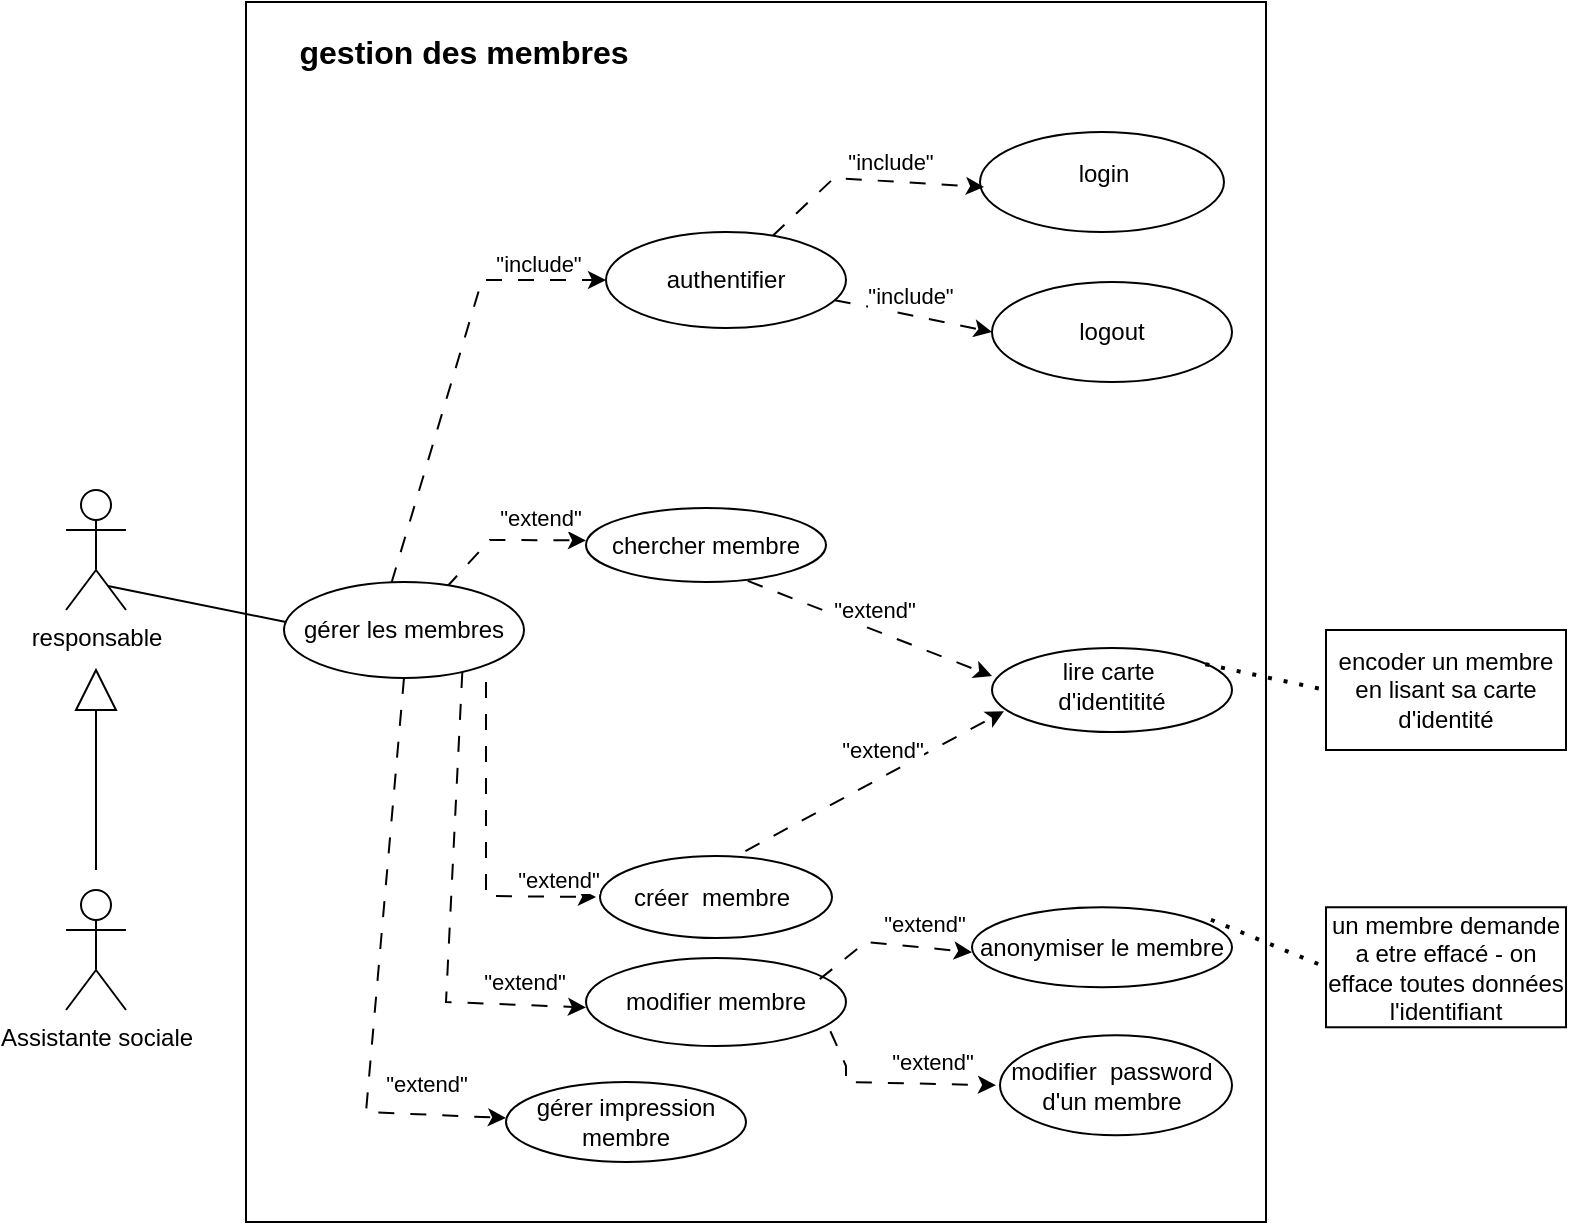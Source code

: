 <mxfile version="27.0.9">
  <diagram name="Page-1" id="1hs5s9o86z9CkmKRlvlU">
    <mxGraphModel dx="989" dy="850" grid="1" gridSize="10" guides="1" tooltips="1" connect="1" arrows="1" fold="1" page="1" pageScale="1" pageWidth="827" pageHeight="1169" math="0" shadow="0">
      <root>
        <mxCell id="0" />
        <mxCell id="1" parent="0" />
        <mxCell id="btM1lx0XyzXvIJkgJt7J-1" value="" style="rounded=0;whiteSpace=wrap;html=1;movable=0;resizable=0;rotatable=0;deletable=0;editable=0;locked=1;connectable=0;" parent="1" vertex="1">
          <mxGeometry x="140" y="110" width="510" height="610" as="geometry" />
        </mxCell>
        <mxCell id="m7XsVHhVL0BLHQTgYPTq-1" value="Assistante sociale" style="shape=umlActor;verticalLabelPosition=bottom;verticalAlign=top;html=1;" parent="1" vertex="1">
          <mxGeometry x="50" y="554" width="30" height="60" as="geometry" />
        </mxCell>
        <mxCell id="m7XsVHhVL0BLHQTgYPTq-2" value="responsable" style="shape=umlActor;verticalLabelPosition=bottom;verticalAlign=top;html=1;" parent="1" vertex="1">
          <mxGeometry x="50" y="354" width="30" height="60" as="geometry" />
        </mxCell>
        <mxCell id="m7XsVHhVL0BLHQTgYPTq-42" value="" style="triangle;whiteSpace=wrap;html=1;rotation=-90;" parent="1" vertex="1">
          <mxGeometry x="55" y="444" width="20" height="20" as="geometry" />
        </mxCell>
        <mxCell id="m7XsVHhVL0BLHQTgYPTq-43" value="" style="endArrow=none;html=1;rounded=0;entryX=0;entryY=0.5;entryDx=0;entryDy=0;" parent="1" target="m7XsVHhVL0BLHQTgYPTq-42" edge="1">
          <mxGeometry width="50" height="50" relative="1" as="geometry">
            <mxPoint x="65" y="544" as="sourcePoint" />
            <mxPoint x="420" y="544" as="targetPoint" />
          </mxGeometry>
        </mxCell>
        <mxCell id="m7XsVHhVL0BLHQTgYPTq-45" value="" style="endArrow=none;html=1;rounded=0;entryX=0;entryY=0.5;entryDx=0;entryDy=0;endFill=0;exitX=0.7;exitY=0.8;exitDx=0;exitDy=0;exitPerimeter=0;" parent="1" target="qTAiq6tPdCWT1Pv06XwH-15" edge="1" source="m7XsVHhVL0BLHQTgYPTq-2">
          <mxGeometry width="50" height="50" relative="1" as="geometry">
            <mxPoint x="110" y="200" as="sourcePoint" />
            <mxPoint x="274.2" y="191.25" as="targetPoint" />
            <Array as="points">
              <mxPoint x="160" y="420" />
            </Array>
          </mxGeometry>
        </mxCell>
        <mxCell id="btM1lx0XyzXvIJkgJt7J-2" value="&lt;font&gt;gestion des membres&lt;/font&gt;" style="text;html=1;align=center;verticalAlign=middle;whiteSpace=wrap;rounded=0;fontSize=16;fontStyle=1" parent="1" vertex="1">
          <mxGeometry x="159" y="120" width="180" height="30" as="geometry" />
        </mxCell>
        <mxCell id="qTAiq6tPdCWT1Pv06XwH-1" value="" style="shape=ellipse;container=1;horizontal=1;horizontalStack=0;resizeParent=1;resizeParentMax=0;resizeLast=0;html=1;dashed=0;collapsible=0;" vertex="1" parent="1">
          <mxGeometry x="507" y="175" width="122" height="50" as="geometry" />
        </mxCell>
        <mxCell id="qTAiq6tPdCWT1Pv06XwH-2" value="login" style="html=1;strokeColor=none;fillColor=none;align=center;verticalAlign=middle;rotatable=0;whiteSpace=wrap;" vertex="1" parent="qTAiq6tPdCWT1Pv06XwH-1">
          <mxGeometry x="2" y="15" width="120" height="12.5" as="geometry" />
        </mxCell>
        <mxCell id="qTAiq6tPdCWT1Pv06XwH-3" value="" style="endArrow=classic;html=1;rounded=0;entryX=0;entryY=1;entryDx=0;entryDy=0;endFill=1;dashed=1;dashPattern=8 8;" edge="1" parent="1" source="qTAiq6tPdCWT1Pv06XwH-30" target="qTAiq6tPdCWT1Pv06XwH-2">
          <mxGeometry width="50" height="50" relative="1" as="geometry">
            <mxPoint x="175" y="205" as="sourcePoint" />
            <mxPoint x="505" y="265" as="targetPoint" />
            <Array as="points">
              <mxPoint x="434" y="198" />
            </Array>
          </mxGeometry>
        </mxCell>
        <mxCell id="qTAiq6tPdCWT1Pv06XwH-4" value="&quot;include&quot;" style="edgeLabel;html=1;align=center;verticalAlign=middle;resizable=0;points=[];" vertex="1" connectable="0" parent="qTAiq6tPdCWT1Pv06XwH-3">
          <mxGeometry x="-0.053" y="-1" relative="1" as="geometry">
            <mxPoint x="14" y="-10" as="offset" />
          </mxGeometry>
        </mxCell>
        <mxCell id="qTAiq6tPdCWT1Pv06XwH-5" value="" style="endArrow=classic;html=1;rounded=0;entryX=0;entryY=0.5;entryDx=0;entryDy=0;endFill=1;dashed=1;dashPattern=8 8;" edge="1" parent="1" source="qTAiq6tPdCWT1Pv06XwH-30" target="qTAiq6tPdCWT1Pv06XwH-17">
          <mxGeometry width="50" height="50" relative="1" as="geometry">
            <mxPoint x="295" y="264" as="sourcePoint" />
            <mxPoint x="459" y="255" as="targetPoint" />
            <Array as="points">
              <mxPoint x="455" y="263" />
            </Array>
          </mxGeometry>
        </mxCell>
        <mxCell id="qTAiq6tPdCWT1Pv06XwH-6" value="&quot;include&quot;" style="edgeLabel;html=1;align=center;verticalAlign=middle;resizable=0;points=[];" vertex="1" connectable="0" parent="qTAiq6tPdCWT1Pv06XwH-5">
          <mxGeometry x="-0.187" y="3" relative="1" as="geometry">
            <mxPoint x="5" y="-6" as="offset" />
          </mxGeometry>
        </mxCell>
        <mxCell id="qTAiq6tPdCWT1Pv06XwH-7" value="" style="endArrow=classic;html=1;rounded=0;entryX=0;entryY=0;entryDx=0;entryDy=0;endFill=1;exitX=0.674;exitY=0.985;exitDx=0;exitDy=0;exitPerimeter=0;dashed=1;dashPattern=8 8;" edge="1" parent="1" source="qTAiq6tPdCWT1Pv06XwH-20" target="qTAiq6tPdCWT1Pv06XwH-19">
          <mxGeometry width="50" height="50" relative="1" as="geometry">
            <mxPoint x="232" y="310" as="sourcePoint" />
            <mxPoint x="464" y="303" as="targetPoint" />
          </mxGeometry>
        </mxCell>
        <mxCell id="qTAiq6tPdCWT1Pv06XwH-8" value="&quot;extend&quot;" style="edgeLabel;html=1;align=center;verticalAlign=middle;resizable=0;points=[];" vertex="1" connectable="0" parent="qTAiq6tPdCWT1Pv06XwH-7">
          <mxGeometry x="0.101" y="-1" relative="1" as="geometry">
            <mxPoint x="-4" y="-13" as="offset" />
          </mxGeometry>
        </mxCell>
        <mxCell id="qTAiq6tPdCWT1Pv06XwH-9" value="" style="endArrow=classic;html=1;rounded=0;endFill=1;exitX=0.676;exitY=0.057;exitDx=0;exitDy=0;exitPerimeter=0;dashed=1;dashPattern=8 8;entryX=0;entryY=0.25;entryDx=0;entryDy=0;" edge="1" parent="1" source="qTAiq6tPdCWT1Pv06XwH-15" target="qTAiq6tPdCWT1Pv06XwH-21">
          <mxGeometry width="50" height="50" relative="1" as="geometry">
            <mxPoint x="440" y="352" as="sourcePoint" />
            <mxPoint x="334" y="382" as="targetPoint" />
            <Array as="points">
              <mxPoint x="262" y="379" />
            </Array>
          </mxGeometry>
        </mxCell>
        <mxCell id="qTAiq6tPdCWT1Pv06XwH-10" value="&quot;extend&quot;" style="edgeLabel;html=1;align=center;verticalAlign=middle;resizable=0;points=[];" vertex="1" connectable="0" parent="qTAiq6tPdCWT1Pv06XwH-9">
          <mxGeometry x="0.007" relative="1" as="geometry">
            <mxPoint x="17" y="-11" as="offset" />
          </mxGeometry>
        </mxCell>
        <mxCell id="qTAiq6tPdCWT1Pv06XwH-13" value="" style="endArrow=classic;html=1;rounded=0;endFill=1;exitX=0.743;exitY=0.937;exitDx=0;exitDy=0;exitPerimeter=0;dashed=1;dashPattern=8 8;entryX=0;entryY=0.75;entryDx=0;entryDy=0;" edge="1" parent="1" source="qTAiq6tPdCWT1Pv06XwH-15" target="qTAiq6tPdCWT1Pv06XwH-27">
          <mxGeometry width="50" height="50" relative="1" as="geometry">
            <mxPoint x="40" y="233" as="sourcePoint" />
            <mxPoint x="594" y="563" as="targetPoint" />
            <Array as="points">
              <mxPoint x="240" y="610" />
            </Array>
          </mxGeometry>
        </mxCell>
        <mxCell id="qTAiq6tPdCWT1Pv06XwH-14" value="&quot;extend&quot;" style="edgeLabel;html=1;align=center;verticalAlign=middle;resizable=0;points=[];" vertex="1" connectable="0" parent="qTAiq6tPdCWT1Pv06XwH-13">
          <mxGeometry x="0.064" y="-1" relative="1" as="geometry">
            <mxPoint x="38" y="30" as="offset" />
          </mxGeometry>
        </mxCell>
        <mxCell id="qTAiq6tPdCWT1Pv06XwH-15" value="gérer les membres" style="ellipse;whiteSpace=wrap;html=1;" vertex="1" parent="1">
          <mxGeometry x="159" y="400" width="120" height="48" as="geometry" />
        </mxCell>
        <mxCell id="qTAiq6tPdCWT1Pv06XwH-16" value="" style="shape=ellipse;container=1;horizontal=1;horizontalStack=0;resizeParent=1;resizeParentMax=0;resizeLast=0;html=1;dashed=0;collapsible=0;" vertex="1" parent="1">
          <mxGeometry x="513" y="250" width="120" height="50" as="geometry" />
        </mxCell>
        <mxCell id="qTAiq6tPdCWT1Pv06XwH-17" value="logout" style="html=1;strokeColor=none;fillColor=none;align=center;verticalAlign=middle;rotatable=0;whiteSpace=wrap;" vertex="1" parent="qTAiq6tPdCWT1Pv06XwH-16">
          <mxGeometry y="18.75" width="120" height="12.5" as="geometry" />
        </mxCell>
        <mxCell id="qTAiq6tPdCWT1Pv06XwH-18" value="" style="shape=ellipse;container=1;horizontal=1;horizontalStack=0;resizeParent=1;resizeParentMax=0;resizeLast=0;html=1;dashed=0;collapsible=0;" vertex="1" parent="1">
          <mxGeometry x="513" y="433" width="120" height="42" as="geometry" />
        </mxCell>
        <mxCell id="qTAiq6tPdCWT1Pv06XwH-19" value="lire carte&amp;nbsp;&lt;div&gt;d&#39;identitité&lt;/div&gt;" style="html=1;strokeColor=none;fillColor=none;align=center;verticalAlign=middle;rotatable=0;whiteSpace=wrap;" vertex="1" parent="qTAiq6tPdCWT1Pv06XwH-18">
          <mxGeometry y="14.001" width="120" height="10.5" as="geometry" />
        </mxCell>
        <mxCell id="qTAiq6tPdCWT1Pv06XwH-20" value="" style="shape=ellipse;container=1;horizontal=1;horizontalStack=0;resizeParent=1;resizeParentMax=0;resizeLast=0;html=1;dashed=0;collapsible=0;" vertex="1" parent="1">
          <mxGeometry x="310" y="363" width="120" height="37" as="geometry" />
        </mxCell>
        <mxCell id="qTAiq6tPdCWT1Pv06XwH-21" value="chercher membre" style="html=1;strokeColor=none;fillColor=none;align=center;verticalAlign=middle;rotatable=0;whiteSpace=wrap;" vertex="1" parent="qTAiq6tPdCWT1Pv06XwH-20">
          <mxGeometry y="13.876" width="120" height="9.25" as="geometry" />
        </mxCell>
        <mxCell id="qTAiq6tPdCWT1Pv06XwH-24" value="" style="shape=ellipse;container=1;horizontal=1;horizontalStack=0;resizeParent=1;resizeParentMax=0;resizeLast=0;html=1;dashed=0;collapsible=0;" vertex="1" parent="1">
          <mxGeometry x="317" y="537" width="116" height="41" as="geometry" />
        </mxCell>
        <mxCell id="qTAiq6tPdCWT1Pv06XwH-25" value="créer&lt;span style=&quot;background-color: transparent; color: light-dark(rgb(0, 0, 0), rgb(255, 255, 255));&quot;&gt;&amp;nbsp; membre&lt;/span&gt;" style="html=1;strokeColor=none;fillColor=none;align=center;verticalAlign=middle;rotatable=0;whiteSpace=wrap;" vertex="1" parent="qTAiq6tPdCWT1Pv06XwH-24">
          <mxGeometry x="-2" y="15.375" width="116" height="10.25" as="geometry" />
        </mxCell>
        <mxCell id="qTAiq6tPdCWT1Pv06XwH-26" value="" style="shape=ellipse;container=1;horizontal=1;horizontalStack=0;resizeParent=1;resizeParentMax=0;resizeLast=0;html=1;dashed=0;collapsible=0;" vertex="1" parent="1">
          <mxGeometry x="310" y="588" width="130" height="44" as="geometry" />
        </mxCell>
        <mxCell id="qTAiq6tPdCWT1Pv06XwH-27" value="modifier membre" style="html=1;strokeColor=none;fillColor=none;align=center;verticalAlign=middle;rotatable=0;whiteSpace=wrap;" vertex="1" parent="qTAiq6tPdCWT1Pv06XwH-26">
          <mxGeometry y="16.498" width="130" height="11" as="geometry" />
        </mxCell>
        <mxCell id="qTAiq6tPdCWT1Pv06XwH-28" value="" style="endArrow=classic;html=1;rounded=0;entryX=0;entryY=0.5;entryDx=0;entryDy=0;endFill=1;exitX=0.448;exitY=0.008;exitDx=0;exitDy=0;exitPerimeter=0;dashed=1;dashPattern=8 8;" edge="1" parent="1" source="qTAiq6tPdCWT1Pv06XwH-15" target="qTAiq6tPdCWT1Pv06XwH-30">
          <mxGeometry width="50" height="50" relative="1" as="geometry">
            <mxPoint x="40" y="166" as="sourcePoint" />
            <mxPoint x="337" y="227" as="targetPoint" />
            <Array as="points">
              <mxPoint x="258" y="249" />
            </Array>
          </mxGeometry>
        </mxCell>
        <mxCell id="qTAiq6tPdCWT1Pv06XwH-29" value="&quot;include&quot;" style="edgeLabel;html=1;align=center;verticalAlign=middle;resizable=0;points=[];" vertex="1" connectable="0" parent="qTAiq6tPdCWT1Pv06XwH-28">
          <mxGeometry x="-0.453" y="-1" relative="1" as="geometry">
            <mxPoint x="55" y="-102" as="offset" />
          </mxGeometry>
        </mxCell>
        <mxCell id="qTAiq6tPdCWT1Pv06XwH-30" value="authentifier" style="ellipse;whiteSpace=wrap;html=1;" vertex="1" parent="1">
          <mxGeometry x="320" y="225" width="120" height="48" as="geometry" />
        </mxCell>
        <mxCell id="qTAiq6tPdCWT1Pv06XwH-31" value="" style="endArrow=classic;html=1;rounded=0;entryX=0;entryY=0.5;entryDx=0;entryDy=0;dashed=1;dashPattern=8 8;" edge="1" parent="1" target="qTAiq6tPdCWT1Pv06XwH-25">
          <mxGeometry width="50" height="50" relative="1" as="geometry">
            <mxPoint x="260" y="450" as="sourcePoint" />
            <mxPoint x="500" y="442" as="targetPoint" />
            <Array as="points">
              <mxPoint x="260" y="557" />
            </Array>
          </mxGeometry>
        </mxCell>
        <mxCell id="qTAiq6tPdCWT1Pv06XwH-32" value="&quot;extend&quot;" style="edgeLabel;html=1;align=center;verticalAlign=middle;resizable=0;points=[];" vertex="1" connectable="0" parent="qTAiq6tPdCWT1Pv06XwH-31">
          <mxGeometry x="0.1" y="3" relative="1" as="geometry">
            <mxPoint x="33" y="10" as="offset" />
          </mxGeometry>
        </mxCell>
        <mxCell id="qTAiq6tPdCWT1Pv06XwH-37" value="" style="endArrow=classic;html=1;rounded=0;endFill=1;exitX=0.899;exitY=0.24;exitDx=0;exitDy=0;exitPerimeter=0;dashed=1;dashPattern=8 8;entryX=0;entryY=0.75;entryDx=0;entryDy=0;" edge="1" parent="1" target="qTAiq6tPdCWT1Pv06XwH-40" source="qTAiq6tPdCWT1Pv06XwH-26">
          <mxGeometry width="50" height="50" relative="1" as="geometry">
            <mxPoint x="255" y="500" as="sourcePoint" />
            <mxPoint x="601" y="618" as="targetPoint" />
            <Array as="points">
              <mxPoint x="450" y="580" />
            </Array>
          </mxGeometry>
        </mxCell>
        <mxCell id="qTAiq6tPdCWT1Pv06XwH-38" value="&quot;extend&quot;" style="edgeLabel;html=1;align=center;verticalAlign=middle;resizable=0;points=[];" vertex="1" connectable="0" parent="qTAiq6tPdCWT1Pv06XwH-37">
          <mxGeometry x="0.064" y="-1" relative="1" as="geometry">
            <mxPoint x="15" y="-12" as="offset" />
          </mxGeometry>
        </mxCell>
        <mxCell id="qTAiq6tPdCWT1Pv06XwH-39" value="" style="shape=ellipse;container=1;horizontal=1;horizontalStack=0;resizeParent=1;resizeParentMax=0;resizeLast=0;html=1;dashed=0;collapsible=0;" vertex="1" parent="1">
          <mxGeometry x="503" y="562.63" width="130" height="40" as="geometry" />
        </mxCell>
        <mxCell id="qTAiq6tPdCWT1Pv06XwH-40" value="anonymiser le membre" style="html=1;strokeColor=none;fillColor=none;align=center;verticalAlign=middle;rotatable=0;whiteSpace=wrap;" vertex="1" parent="qTAiq6tPdCWT1Pv06XwH-39">
          <mxGeometry y="14.998" width="130" height="10" as="geometry" />
        </mxCell>
        <mxCell id="qTAiq6tPdCWT1Pv06XwH-43" value="" style="shape=ellipse;container=1;horizontal=1;horizontalStack=0;resizeParent=1;resizeParentMax=0;resizeLast=0;html=1;dashed=0;collapsible=0;" vertex="1" parent="1">
          <mxGeometry x="517" y="626.63" width="116" height="50" as="geometry" />
        </mxCell>
        <mxCell id="qTAiq6tPdCWT1Pv06XwH-44" value="modifier&amp;nbsp; password d&#39;un membre" style="html=1;strokeColor=none;fillColor=none;align=center;verticalAlign=middle;rotatable=0;whiteSpace=wrap;" vertex="1" parent="qTAiq6tPdCWT1Pv06XwH-43">
          <mxGeometry x="-2" y="18.75" width="116" height="12.5" as="geometry" />
        </mxCell>
        <mxCell id="qTAiq6tPdCWT1Pv06XwH-45" value="" style="endArrow=classic;html=1;rounded=0;endFill=1;exitX=0.94;exitY=0.832;exitDx=0;exitDy=0;exitPerimeter=0;dashed=1;dashPattern=8 8;entryX=0;entryY=0.5;entryDx=0;entryDy=0;" edge="1" parent="1" source="qTAiq6tPdCWT1Pv06XwH-26" target="qTAiq6tPdCWT1Pv06XwH-44">
          <mxGeometry width="50" height="50" relative="1" as="geometry">
            <mxPoint x="519" y="649" as="sourcePoint" />
            <mxPoint x="613" y="640" as="targetPoint" />
            <Array as="points">
              <mxPoint x="440" y="642" />
              <mxPoint x="440" y="650" />
            </Array>
          </mxGeometry>
        </mxCell>
        <mxCell id="qTAiq6tPdCWT1Pv06XwH-46" value="&quot;extend&quot;" style="edgeLabel;html=1;align=center;verticalAlign=middle;resizable=0;points=[];" vertex="1" connectable="0" parent="qTAiq6tPdCWT1Pv06XwH-45">
          <mxGeometry x="0.064" y="-1" relative="1" as="geometry">
            <mxPoint x="15" y="-12" as="offset" />
          </mxGeometry>
        </mxCell>
        <mxCell id="qTAiq6tPdCWT1Pv06XwH-47" value="" style="endArrow=classic;html=1;rounded=0;entryX=0.05;entryY=0.752;entryDx=0;entryDy=0;endFill=1;exitX=0.627;exitY=-0.06;exitDx=0;exitDy=0;exitPerimeter=0;dashed=1;dashPattern=8 8;entryPerimeter=0;" edge="1" parent="1" source="qTAiq6tPdCWT1Pv06XwH-24" target="qTAiq6tPdCWT1Pv06XwH-18">
          <mxGeometry width="50" height="50" relative="1" as="geometry">
            <mxPoint x="439" y="470" as="sourcePoint" />
            <mxPoint x="518" y="513" as="targetPoint" />
          </mxGeometry>
        </mxCell>
        <mxCell id="qTAiq6tPdCWT1Pv06XwH-48" value="&quot;extend&quot;" style="edgeLabel;html=1;align=center;verticalAlign=middle;resizable=0;points=[];" vertex="1" connectable="0" parent="qTAiq6tPdCWT1Pv06XwH-47">
          <mxGeometry x="0.101" y="-1" relative="1" as="geometry">
            <mxPoint x="-4" y="-13" as="offset" />
          </mxGeometry>
        </mxCell>
        <mxCell id="qTAiq6tPdCWT1Pv06XwH-49" value="encoder un membre en lisant sa carte d&#39;identité" style="rounded=0;whiteSpace=wrap;html=1;" vertex="1" parent="1">
          <mxGeometry x="680" y="424" width="120" height="60" as="geometry" />
        </mxCell>
        <mxCell id="qTAiq6tPdCWT1Pv06XwH-50" value="" style="endArrow=none;dashed=1;html=1;dashPattern=1 3;strokeWidth=2;rounded=0;exitX=0.889;exitY=0.193;exitDx=0;exitDy=0;exitPerimeter=0;entryX=0;entryY=0.5;entryDx=0;entryDy=0;" edge="1" parent="1" source="qTAiq6tPdCWT1Pv06XwH-18" target="qTAiq6tPdCWT1Pv06XwH-49">
          <mxGeometry width="50" height="50" relative="1" as="geometry">
            <mxPoint x="459" y="490" as="sourcePoint" />
            <mxPoint x="649.28" y="432.22" as="targetPoint" />
          </mxGeometry>
        </mxCell>
        <mxCell id="qTAiq6tPdCWT1Pv06XwH-51" value="un membre demande a etre effacé - on efface toutes données l&#39;identifiant" style="rounded=0;whiteSpace=wrap;html=1;" vertex="1" parent="1">
          <mxGeometry x="680" y="562.63" width="120" height="60" as="geometry" />
        </mxCell>
        <mxCell id="qTAiq6tPdCWT1Pv06XwH-52" value="" style="endArrow=none;dashed=1;html=1;dashPattern=1 3;strokeWidth=2;rounded=0;entryX=0;entryY=0.5;entryDx=0;entryDy=0;exitX=0.919;exitY=0.156;exitDx=0;exitDy=0;exitPerimeter=0;" edge="1" parent="1" source="qTAiq6tPdCWT1Pv06XwH-39" target="qTAiq6tPdCWT1Pv06XwH-51">
          <mxGeometry width="50" height="50" relative="1" as="geometry">
            <mxPoint x="639" y="570" as="sourcePoint" />
            <mxPoint x="657" y="577.63" as="targetPoint" />
          </mxGeometry>
        </mxCell>
        <mxCell id="qTAiq6tPdCWT1Pv06XwH-57" value="gérer impression membre" style="ellipse;whiteSpace=wrap;html=1;" vertex="1" parent="1">
          <mxGeometry x="270" y="650" width="120" height="40" as="geometry" />
        </mxCell>
        <mxCell id="qTAiq6tPdCWT1Pv06XwH-58" value="" style="endArrow=classic;html=1;rounded=0;endFill=1;exitX=0.5;exitY=1;exitDx=0;exitDy=0;dashed=1;dashPattern=8 8;entryX=0;entryY=0.75;entryDx=0;entryDy=0;" edge="1" parent="1" source="qTAiq6tPdCWT1Pv06XwH-15">
          <mxGeometry width="50" height="50" relative="1" as="geometry">
            <mxPoint x="208" y="500" as="sourcePoint" />
            <mxPoint x="270" y="668" as="targetPoint" />
            <Array as="points">
              <mxPoint x="200" y="665" />
            </Array>
          </mxGeometry>
        </mxCell>
        <mxCell id="qTAiq6tPdCWT1Pv06XwH-59" value="&quot;extend&quot;" style="edgeLabel;html=1;align=center;verticalAlign=middle;resizable=0;points=[];" vertex="1" connectable="0" parent="qTAiq6tPdCWT1Pv06XwH-58">
          <mxGeometry x="0.064" y="-1" relative="1" as="geometry">
            <mxPoint x="25" y="50" as="offset" />
          </mxGeometry>
        </mxCell>
      </root>
    </mxGraphModel>
  </diagram>
</mxfile>
